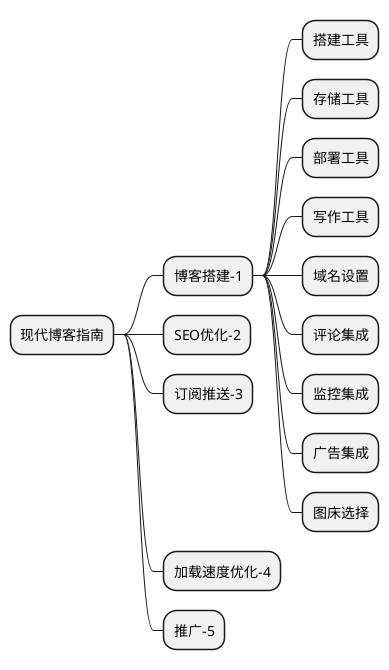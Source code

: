@startmindmap
skinparam monochrome true
* 现代博客指南
** 博客搭建-1
*** 搭建工具
*** 存储工具
*** 部署工具
*** 写作工具
*** 域名设置
*** 评论集成
*** 监控集成
*** 广告集成
*** 图床选择
** SEO优化-2
** 订阅推送-3
** 加载速度优化-4
** 推广-5
@endmindmap
